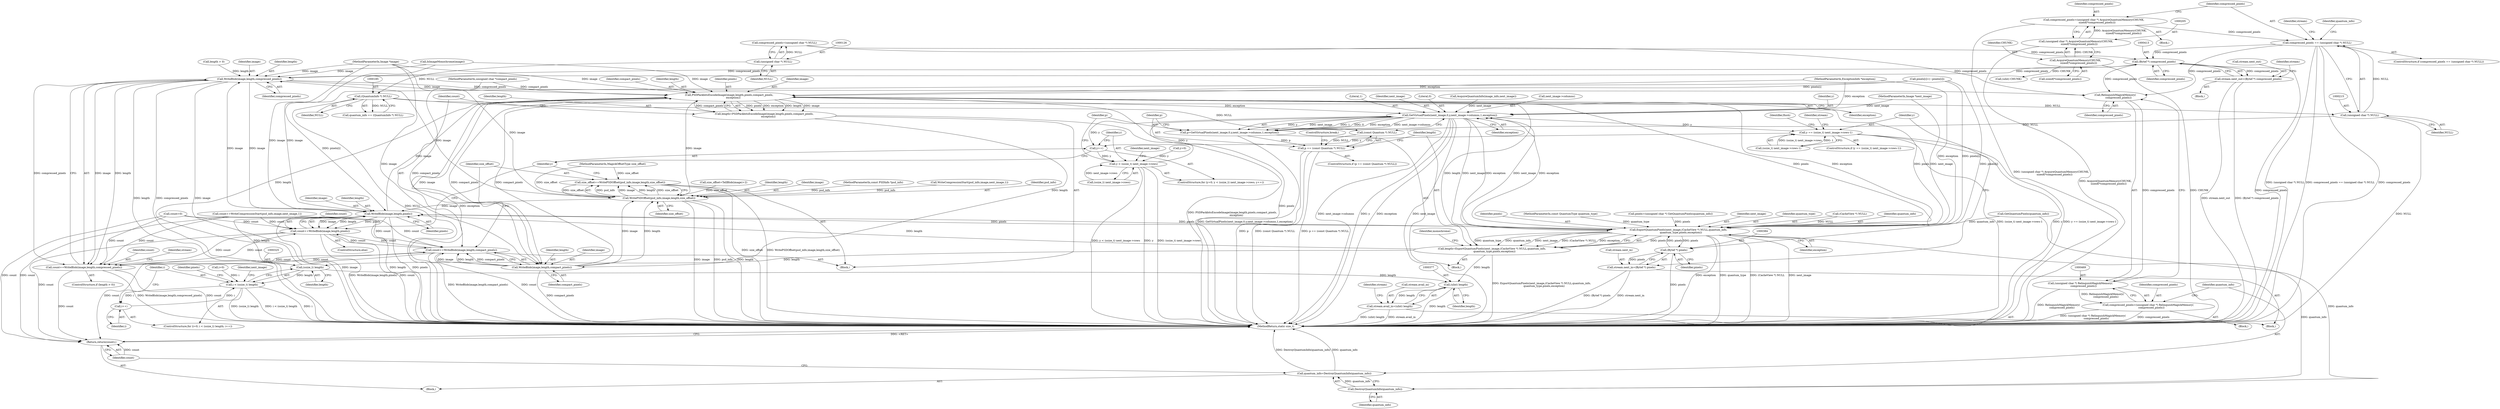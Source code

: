 digraph "0_ImageMagick_91cc3f36f2ccbd485a0456bab9aebe63b635da88@pointer" {
"1000212" [label="(Call,compressed_pixels == (unsigned char *) NULL)"];
"1000202" [label="(Call,compressed_pixels=(unsigned char *) AcquireQuantumMemory(CHUNK,\n        sizeof(*compressed_pixels)))"];
"1000204" [label="(Call,(unsigned char *) AcquireQuantumMemory(CHUNK,\n        sizeof(*compressed_pixels)))"];
"1000206" [label="(Call,AcquireQuantumMemory(CHUNK,\n        sizeof(*compressed_pixels)))"];
"1000214" [label="(Call,(unsigned char *) NULL)"];
"1000184" [label="(Call,(QuantumInfo *) NULL)"];
"1000125" [label="(Call,(unsigned char *) NULL)"];
"1000412" [label="(Call,(Bytef *) compressed_pixels)"];
"1000408" [label="(Call,stream.next_out=(Bytef *) compressed_pixels)"];
"1000438" [label="(Call,WriteBlob(image,length,compressed_pixels))"];
"1000345" [label="(Call,PSDPackbitsEncodeImage(image,length,pixels,compact_pixels,\n          exception))"];
"1000287" [label="(Call,GetVirtualPixels(next_image,0,y,next_image->columns,1,exception))"];
"1000282" [label="(Call,y++)"];
"1000275" [label="(Call,y < (ssize_t) next_image->rows)"];
"1000285" [label="(Call,p=GetVirtualPixels(next_image,0,y,next_image->columns,1,exception))"];
"1000297" [label="(Call,p == (const Quantum *) NULL)"];
"1000305" [label="(Call,ExportQuantumPixels(next_image,(CacheView *) NULL,quantum_info,\n      quantum_type,pixels,exception))"];
"1000303" [label="(Call,length=ExportQuantumPixels(next_image,(CacheView *) NULL,quantum_info,\n      quantum_type,pixels,exception))"];
"1000324" [label="(Call,(ssize_t) length)"];
"1000322" [label="(Call,i < (ssize_t) length)"];
"1000327" [label="(Call,i++)"];
"1000376" [label="(Call,(uInt) length)"];
"1000372" [label="(Call,stream.avail_in=(uInt) length)"];
"1000450" [label="(Call,WriteBlob(image,length,pixels))"];
"1000448" [label="(Call,count+=WriteBlob(image,length,pixels))"];
"1000351" [label="(Call,count+=WriteBlob(image,length,compact_pixels))"];
"1000436" [label="(Call,count+=WriteBlob(image,length,compressed_pixels))"];
"1000476" [label="(Return,return(count);)"];
"1000383" [label="(Call,(Bytef *) pixels)"];
"1000379" [label="(Call,stream.next_in=(Bytef *) pixels)"];
"1000474" [label="(Call,DestroyQuantumInfo(quantum_info))"];
"1000472" [label="(Call,quantum_info=DestroyQuantumInfo(quantum_info))"];
"1000387" [label="(Call,y == (ssize_t) next_image->rows-1)"];
"1000343" [label="(Call,length=PSDPackbitsEncodeImage(image,length,pixels,compact_pixels,\n          exception))"];
"1000353" [label="(Call,WriteBlob(image,length,compact_pixels))"];
"1000359" [label="(Call,WritePSDOffset(psd_info,image,length,size_offset))"];
"1000357" [label="(Call,size_offset+=WritePSDOffset(psd_info,image,length,size_offset))"];
"1000470" [label="(Call,RelinquishMagickMemory(\n        compressed_pixels))"];
"1000468" [label="(Call,(unsigned char *) RelinquishMagickMemory(\n        compressed_pixels))"];
"1000466" [label="(Call,compressed_pixels=(unsigned char *) RelinquishMagickMemory(\n        compressed_pixels))"];
"1000283" [label="(Identifier,y)"];
"1000204" [label="(Call,(unsigned char *) AcquireQuantumMemory(CHUNK,\n        sizeof(*compressed_pixels)))"];
"1000400" [label="(Block,)"];
"1000438" [label="(Call,WriteBlob(image,length,compressed_pixels))"];
"1000385" [label="(Identifier,pixels)"];
"1000388" [label="(Identifier,y)"];
"1000226" [label="(Identifier,stream)"];
"1000359" [label="(Call,WritePSDOffset(psd_info,image,length,size_offset))"];
"1000275" [label="(Call,y < (ssize_t) next_image->rows)"];
"1000277" [label="(Call,(ssize_t) next_image->rows)"];
"1000203" [label="(Identifier,compressed_pixels)"];
"1000386" [label="(ControlStructure,if (y == (ssize_t) next_image->rows-1))"];
"1000357" [label="(Call,size_offset+=WritePSDOffset(psd_info,image,length,size_offset))"];
"1000272" [label="(Call,y=0)"];
"1000127" [label="(Identifier,NULL)"];
"1000472" [label="(Call,quantum_info=DestroyQuantumInfo(quantum_info))"];
"1000201" [label="(Block,)"];
"1000302" [label="(ControlStructure,break;)"];
"1000213" [label="(Identifier,compressed_pixels)"];
"1000405" [label="(Call,(uInt) CHUNK)"];
"1000432" [label="(ControlStructure,if (length > 0))"];
"1000473" [label="(Identifier,quantum_info)"];
"1000139" [label="(Call,size_offset=TellBlob(image)+2)"];
"1000371" [label="(Block,)"];
"1000298" [label="(Identifier,p)"];
"1000362" [label="(Identifier,length)"];
"1000297" [label="(Call,p == (const Quantum *) NULL)"];
"1000450" [label="(Call,WriteBlob(image,length,pixels))"];
"1000312" [label="(Identifier,pixels)"];
"1000109" [label="(MethodParameterIn,ExceptionInfo *exception)"];
"1000470" [label="(Call,RelinquishMagickMemory(\n        compressed_pixels))"];
"1000355" [label="(Identifier,length)"];
"1000322" [label="(Call,i < (ssize_t) length)"];
"1000316" [label="(Identifier,monochrome)"];
"1000131" [label="(Call,count=0)"];
"1000339" [label="(Identifier,next_image)"];
"1000460" [label="(Block,)"];
"1000361" [label="(Identifier,image)"];
"1000299" [label="(Call,(const Quantum *) NULL)"];
"1000329" [label="(Call,pixels[i]=(~pixels[i]))"];
"1000324" [label="(Call,(ssize_t) length)"];
"1000123" [label="(Call,compressed_pixels=(unsigned char *) NULL)"];
"1000286" [label="(Identifier,p)"];
"1000212" [label="(Call,compressed_pixels == (unsigned char *) NULL)"];
"1000433" [label="(Call,length > 0)"];
"1000381" [label="(Identifier,stream)"];
"1000439" [label="(Identifier,image)"];
"1000105" [label="(MethodParameterIn,const QuantumType quantum_type)"];
"1000327" [label="(Call,i++)"];
"1000419" [label="(Identifier,stream)"];
"1000345" [label="(Call,PSDPackbitsEncodeImage(image,length,pixels,compact_pixels,\n          exception))"];
"1000189" [label="(Call,pixels=(unsigned char *) GetQuantumPixels(quantum_info))"];
"1000376" [label="(Call,(uInt) length)"];
"1000107" [label="(MethodParameterIn,MagickOffsetType size_offset)"];
"1000387" [label="(Call,y == (ssize_t) next_image->rows-1)"];
"1000306" [label="(Identifier,next_image)"];
"1000284" [label="(Block,)"];
"1000326" [label="(Identifier,length)"];
"1000323" [label="(Identifier,i)"];
"1000282" [label="(Call,y++)"];
"1000352" [label="(Identifier,count)"];
"1000437" [label="(Identifier,count)"];
"1000350" [label="(Identifier,exception)"];
"1000287" [label="(Call,GetVirtualPixels(next_image,0,y,next_image->columns,1,exception))"];
"1000303" [label="(Call,length=ExportQuantumPixels(next_image,(CacheView *) NULL,quantum_info,\n      quantum_type,pixels,exception))"];
"1000412" [label="(Call,(Bytef *) compressed_pixels)"];
"1000448" [label="(Call,count+=WriteBlob(image,length,pixels))"];
"1000305" [label="(Call,ExportQuantumPixels(next_image,(CacheView *) NULL,quantum_info,\n      quantum_type,pixels,exception))"];
"1000216" [label="(Identifier,NULL)"];
"1000474" [label="(Call,DestroyQuantumInfo(quantum_info))"];
"1000444" [label="(Identifier,stream)"];
"1000451" [label="(Identifier,image)"];
"1000104" [label="(MethodParameterIn,Image *next_image)"];
"1000379" [label="(Call,stream.next_in=(Bytef *) pixels)"];
"1000452" [label="(Identifier,length)"];
"1000440" [label="(Identifier,length)"];
"1000409" [label="(Call,stream.next_out)"];
"1000285" [label="(Call,p=GetVirtualPixels(next_image,0,y,next_image->columns,1,exception))"];
"1000291" [label="(Call,next_image->columns)"];
"1000476" [label="(Return,return(count);)"];
"1000186" [label="(Identifier,NULL)"];
"1000184" [label="(Call,(QuantumInfo *) NULL)"];
"1000343" [label="(Call,length=PSDPackbitsEncodeImage(image,length,pixels,compact_pixels,\n          exception))"];
"1000383" [label="(Call,(Bytef *) pixels)"];
"1000342" [label="(Block,)"];
"1000380" [label="(Call,stream.next_in)"];
"1000447" [label="(ControlStructure,else)"];
"1000110" [label="(Block,)"];
"1000441" [label="(Identifier,compressed_pixels)"];
"1000211" [label="(ControlStructure,if (compressed_pixels == (unsigned char *) NULL))"];
"1000344" [label="(Identifier,length)"];
"1000475" [label="(Identifier,quantum_info)"];
"1000468" [label="(Call,(unsigned char *) RelinquishMagickMemory(\n        compressed_pixels))"];
"1000318" [label="(ControlStructure,for (i=0; i < (ssize_t) length; i++))"];
"1000363" [label="(Identifier,size_offset)"];
"1000478" [label="(MethodReturn,static size_t)"];
"1000290" [label="(Identifier,y)"];
"1000351" [label="(Call,count+=WriteBlob(image,length,compact_pixels))"];
"1000101" [label="(MethodParameterIn,const PSDInfo *psd_info)"];
"1000346" [label="(Identifier,image)"];
"1000349" [label="(Identifier,compact_pixels)"];
"1000271" [label="(ControlStructure,for (y=0; y < (ssize_t) next_image->rows; y++))"];
"1000304" [label="(Identifier,length)"];
"1000467" [label="(Identifier,compressed_pixels)"];
"1000147" [label="(Call,WriteCompressionStart(psd_info,image,next_image,1))"];
"1000193" [label="(Call,GetQuantumPixels(quantum_info))"];
"1000449" [label="(Identifier,count)"];
"1000471" [label="(Identifier,compressed_pixels)"];
"1000276" [label="(Identifier,y)"];
"1000207" [label="(Identifier,CHUNK)"];
"1000347" [label="(Identifier,length)"];
"1000414" [label="(Identifier,compressed_pixels)"];
"1000294" [label="(Literal,1)"];
"1000288" [label="(Identifier,next_image)"];
"1000289" [label="(Literal,0)"];
"1000378" [label="(Identifier,length)"];
"1000477" [label="(Identifier,count)"];
"1000348" [label="(Identifier,pixels)"];
"1000372" [label="(Call,stream.avail_in=(uInt) length)"];
"1000436" [label="(Call,count+=WriteBlob(image,length,compressed_pixels))"];
"1000313" [label="(Identifier,exception)"];
"1000389" [label="(Call,(ssize_t) next_image->rows-1)"];
"1000295" [label="(Identifier,exception)"];
"1000296" [label="(ControlStructure,if (p == (const Quantum *) NULL))"];
"1000125" [label="(Call,(unsigned char *) NULL)"];
"1000354" [label="(Identifier,image)"];
"1000182" [label="(Call,quantum_info == (QuantumInfo *) NULL)"];
"1000453" [label="(Identifier,pixels)"];
"1000219" [label="(Identifier,quantum_info)"];
"1000145" [label="(Call,count+=WriteCompressionStart(psd_info,image,next_image,1))"];
"1000408" [label="(Call,stream.next_out=(Bytef *) compressed_pixels)"];
"1000214" [label="(Call,(unsigned char *) NULL)"];
"1000311" [label="(Identifier,quantum_type)"];
"1000178" [label="(Call,AcquireQuantumInfo(image_info,next_image))"];
"1000457" [label="(Identifier,next_image)"];
"1000397" [label="(Identifier,flush)"];
"1000328" [label="(Identifier,i)"];
"1000466" [label="(Call,compressed_pixels=(unsigned char *) RelinquishMagickMemory(\n        compressed_pixels))"];
"1000103" [label="(MethodParameterIn,Image *image)"];
"1000106" [label="(MethodParameterIn,unsigned char *compact_pixels)"];
"1000356" [label="(Identifier,compact_pixels)"];
"1000358" [label="(Identifier,size_offset)"];
"1000373" [label="(Call,stream.avail_in)"];
"1000206" [label="(Call,AcquireQuantumMemory(CHUNK,\n        sizeof(*compressed_pixels)))"];
"1000331" [label="(Identifier,pixels)"];
"1000319" [label="(Call,i=0)"];
"1000360" [label="(Identifier,psd_info)"];
"1000208" [label="(Call,sizeof(*compressed_pixels))"];
"1000353" [label="(Call,WriteBlob(image,length,compact_pixels))"];
"1000307" [label="(Call,(CacheView *) NULL)"];
"1000202" [label="(Call,compressed_pixels=(unsigned char *) AcquireQuantumMemory(CHUNK,\n        sizeof(*compressed_pixels)))"];
"1000167" [label="(Call,IsImageMonochrome(image))"];
"1000403" [label="(Identifier,stream)"];
"1000310" [label="(Identifier,quantum_info)"];
"1000212" -> "1000211"  [label="AST: "];
"1000212" -> "1000214"  [label="CFG: "];
"1000213" -> "1000212"  [label="AST: "];
"1000214" -> "1000212"  [label="AST: "];
"1000219" -> "1000212"  [label="CFG: "];
"1000226" -> "1000212"  [label="CFG: "];
"1000212" -> "1000478"  [label="DDG: (unsigned char *) NULL"];
"1000212" -> "1000478"  [label="DDG: compressed_pixels == (unsigned char *) NULL"];
"1000212" -> "1000478"  [label="DDG: compressed_pixels"];
"1000202" -> "1000212"  [label="DDG: compressed_pixels"];
"1000214" -> "1000212"  [label="DDG: NULL"];
"1000212" -> "1000412"  [label="DDG: compressed_pixels"];
"1000212" -> "1000470"  [label="DDG: compressed_pixels"];
"1000202" -> "1000201"  [label="AST: "];
"1000202" -> "1000204"  [label="CFG: "];
"1000203" -> "1000202"  [label="AST: "];
"1000204" -> "1000202"  [label="AST: "];
"1000213" -> "1000202"  [label="CFG: "];
"1000202" -> "1000478"  [label="DDG: (unsigned char *) AcquireQuantumMemory(CHUNK,\n        sizeof(*compressed_pixels))"];
"1000204" -> "1000202"  [label="DDG: AcquireQuantumMemory(CHUNK,\n        sizeof(*compressed_pixels))"];
"1000204" -> "1000206"  [label="CFG: "];
"1000205" -> "1000204"  [label="AST: "];
"1000206" -> "1000204"  [label="AST: "];
"1000204" -> "1000478"  [label="DDG: AcquireQuantumMemory(CHUNK,\n        sizeof(*compressed_pixels))"];
"1000206" -> "1000204"  [label="DDG: CHUNK"];
"1000206" -> "1000208"  [label="CFG: "];
"1000207" -> "1000206"  [label="AST: "];
"1000208" -> "1000206"  [label="AST: "];
"1000206" -> "1000478"  [label="DDG: CHUNK"];
"1000206" -> "1000405"  [label="DDG: CHUNK"];
"1000214" -> "1000216"  [label="CFG: "];
"1000215" -> "1000214"  [label="AST: "];
"1000216" -> "1000214"  [label="AST: "];
"1000214" -> "1000478"  [label="DDG: NULL"];
"1000184" -> "1000214"  [label="DDG: NULL"];
"1000214" -> "1000299"  [label="DDG: NULL"];
"1000184" -> "1000182"  [label="AST: "];
"1000184" -> "1000186"  [label="CFG: "];
"1000185" -> "1000184"  [label="AST: "];
"1000186" -> "1000184"  [label="AST: "];
"1000182" -> "1000184"  [label="CFG: "];
"1000184" -> "1000478"  [label="DDG: NULL"];
"1000184" -> "1000182"  [label="DDG: NULL"];
"1000125" -> "1000184"  [label="DDG: NULL"];
"1000184" -> "1000299"  [label="DDG: NULL"];
"1000125" -> "1000123"  [label="AST: "];
"1000125" -> "1000127"  [label="CFG: "];
"1000126" -> "1000125"  [label="AST: "];
"1000127" -> "1000125"  [label="AST: "];
"1000123" -> "1000125"  [label="CFG: "];
"1000125" -> "1000123"  [label="DDG: NULL"];
"1000412" -> "1000408"  [label="AST: "];
"1000412" -> "1000414"  [label="CFG: "];
"1000413" -> "1000412"  [label="AST: "];
"1000414" -> "1000412"  [label="AST: "];
"1000408" -> "1000412"  [label="CFG: "];
"1000412" -> "1000478"  [label="DDG: compressed_pixels"];
"1000412" -> "1000408"  [label="DDG: compressed_pixels"];
"1000438" -> "1000412"  [label="DDG: compressed_pixels"];
"1000123" -> "1000412"  [label="DDG: compressed_pixels"];
"1000412" -> "1000438"  [label="DDG: compressed_pixels"];
"1000412" -> "1000470"  [label="DDG: compressed_pixels"];
"1000408" -> "1000400"  [label="AST: "];
"1000409" -> "1000408"  [label="AST: "];
"1000419" -> "1000408"  [label="CFG: "];
"1000408" -> "1000478"  [label="DDG: stream.next_out"];
"1000408" -> "1000478"  [label="DDG: (Bytef *) compressed_pixels"];
"1000438" -> "1000436"  [label="AST: "];
"1000438" -> "1000441"  [label="CFG: "];
"1000439" -> "1000438"  [label="AST: "];
"1000440" -> "1000438"  [label="AST: "];
"1000441" -> "1000438"  [label="AST: "];
"1000436" -> "1000438"  [label="CFG: "];
"1000438" -> "1000478"  [label="DDG: length"];
"1000438" -> "1000478"  [label="DDG: compressed_pixels"];
"1000438" -> "1000478"  [label="DDG: image"];
"1000438" -> "1000345"  [label="DDG: image"];
"1000438" -> "1000436"  [label="DDG: image"];
"1000438" -> "1000436"  [label="DDG: length"];
"1000438" -> "1000436"  [label="DDG: compressed_pixels"];
"1000167" -> "1000438"  [label="DDG: image"];
"1000359" -> "1000438"  [label="DDG: image"];
"1000450" -> "1000438"  [label="DDG: image"];
"1000103" -> "1000438"  [label="DDG: image"];
"1000433" -> "1000438"  [label="DDG: length"];
"1000438" -> "1000450"  [label="DDG: image"];
"1000438" -> "1000470"  [label="DDG: compressed_pixels"];
"1000345" -> "1000343"  [label="AST: "];
"1000345" -> "1000350"  [label="CFG: "];
"1000346" -> "1000345"  [label="AST: "];
"1000347" -> "1000345"  [label="AST: "];
"1000348" -> "1000345"  [label="AST: "];
"1000349" -> "1000345"  [label="AST: "];
"1000350" -> "1000345"  [label="AST: "];
"1000343" -> "1000345"  [label="CFG: "];
"1000345" -> "1000478"  [label="DDG: pixels"];
"1000345" -> "1000478"  [label="DDG: exception"];
"1000345" -> "1000287"  [label="DDG: exception"];
"1000345" -> "1000305"  [label="DDG: pixels"];
"1000345" -> "1000343"  [label="DDG: pixels"];
"1000345" -> "1000343"  [label="DDG: exception"];
"1000345" -> "1000343"  [label="DDG: length"];
"1000345" -> "1000343"  [label="DDG: image"];
"1000345" -> "1000343"  [label="DDG: compact_pixels"];
"1000167" -> "1000345"  [label="DDG: image"];
"1000359" -> "1000345"  [label="DDG: image"];
"1000450" -> "1000345"  [label="DDG: image"];
"1000103" -> "1000345"  [label="DDG: image"];
"1000324" -> "1000345"  [label="DDG: length"];
"1000303" -> "1000345"  [label="DDG: length"];
"1000305" -> "1000345"  [label="DDG: pixels"];
"1000305" -> "1000345"  [label="DDG: exception"];
"1000329" -> "1000345"  [label="DDG: pixels[i]"];
"1000353" -> "1000345"  [label="DDG: compact_pixels"];
"1000106" -> "1000345"  [label="DDG: compact_pixels"];
"1000109" -> "1000345"  [label="DDG: exception"];
"1000345" -> "1000353"  [label="DDG: image"];
"1000345" -> "1000353"  [label="DDG: compact_pixels"];
"1000287" -> "1000285"  [label="AST: "];
"1000287" -> "1000295"  [label="CFG: "];
"1000288" -> "1000287"  [label="AST: "];
"1000289" -> "1000287"  [label="AST: "];
"1000290" -> "1000287"  [label="AST: "];
"1000291" -> "1000287"  [label="AST: "];
"1000294" -> "1000287"  [label="AST: "];
"1000295" -> "1000287"  [label="AST: "];
"1000285" -> "1000287"  [label="CFG: "];
"1000287" -> "1000478"  [label="DDG: next_image->columns"];
"1000287" -> "1000478"  [label="DDG: y"];
"1000287" -> "1000478"  [label="DDG: exception"];
"1000287" -> "1000478"  [label="DDG: next_image"];
"1000287" -> "1000282"  [label="DDG: y"];
"1000287" -> "1000285"  [label="DDG: y"];
"1000287" -> "1000285"  [label="DDG: next_image"];
"1000287" -> "1000285"  [label="DDG: 1"];
"1000287" -> "1000285"  [label="DDG: 0"];
"1000287" -> "1000285"  [label="DDG: exception"];
"1000287" -> "1000285"  [label="DDG: next_image->columns"];
"1000178" -> "1000287"  [label="DDG: next_image"];
"1000305" -> "1000287"  [label="DDG: next_image"];
"1000305" -> "1000287"  [label="DDG: exception"];
"1000104" -> "1000287"  [label="DDG: next_image"];
"1000275" -> "1000287"  [label="DDG: y"];
"1000109" -> "1000287"  [label="DDG: exception"];
"1000287" -> "1000305"  [label="DDG: next_image"];
"1000287" -> "1000305"  [label="DDG: exception"];
"1000287" -> "1000387"  [label="DDG: y"];
"1000282" -> "1000271"  [label="AST: "];
"1000282" -> "1000283"  [label="CFG: "];
"1000283" -> "1000282"  [label="AST: "];
"1000276" -> "1000282"  [label="CFG: "];
"1000282" -> "1000275"  [label="DDG: y"];
"1000387" -> "1000282"  [label="DDG: y"];
"1000275" -> "1000271"  [label="AST: "];
"1000275" -> "1000277"  [label="CFG: "];
"1000276" -> "1000275"  [label="AST: "];
"1000277" -> "1000275"  [label="AST: "];
"1000286" -> "1000275"  [label="CFG: "];
"1000457" -> "1000275"  [label="CFG: "];
"1000275" -> "1000478"  [label="DDG: y < (ssize_t) next_image->rows"];
"1000275" -> "1000478"  [label="DDG: y"];
"1000275" -> "1000478"  [label="DDG: (ssize_t) next_image->rows"];
"1000272" -> "1000275"  [label="DDG: y"];
"1000277" -> "1000275"  [label="DDG: next_image->rows"];
"1000285" -> "1000284"  [label="AST: "];
"1000286" -> "1000285"  [label="AST: "];
"1000298" -> "1000285"  [label="CFG: "];
"1000285" -> "1000478"  [label="DDG: GetVirtualPixels(next_image,0,y,next_image->columns,1,exception)"];
"1000285" -> "1000297"  [label="DDG: p"];
"1000297" -> "1000296"  [label="AST: "];
"1000297" -> "1000299"  [label="CFG: "];
"1000298" -> "1000297"  [label="AST: "];
"1000299" -> "1000297"  [label="AST: "];
"1000302" -> "1000297"  [label="CFG: "];
"1000304" -> "1000297"  [label="CFG: "];
"1000297" -> "1000478"  [label="DDG: p"];
"1000297" -> "1000478"  [label="DDG: (const Quantum *) NULL"];
"1000297" -> "1000478"  [label="DDG: p == (const Quantum *) NULL"];
"1000299" -> "1000297"  [label="DDG: NULL"];
"1000305" -> "1000303"  [label="AST: "];
"1000305" -> "1000313"  [label="CFG: "];
"1000306" -> "1000305"  [label="AST: "];
"1000307" -> "1000305"  [label="AST: "];
"1000310" -> "1000305"  [label="AST: "];
"1000311" -> "1000305"  [label="AST: "];
"1000312" -> "1000305"  [label="AST: "];
"1000313" -> "1000305"  [label="AST: "];
"1000303" -> "1000305"  [label="CFG: "];
"1000305" -> "1000478"  [label="DDG: exception"];
"1000305" -> "1000478"  [label="DDG: quantum_type"];
"1000305" -> "1000478"  [label="DDG: (CacheView *) NULL"];
"1000305" -> "1000478"  [label="DDG: next_image"];
"1000305" -> "1000303"  [label="DDG: pixels"];
"1000305" -> "1000303"  [label="DDG: quantum_type"];
"1000305" -> "1000303"  [label="DDG: quantum_info"];
"1000305" -> "1000303"  [label="DDG: next_image"];
"1000305" -> "1000303"  [label="DDG: (CacheView *) NULL"];
"1000305" -> "1000303"  [label="DDG: exception"];
"1000104" -> "1000305"  [label="DDG: next_image"];
"1000307" -> "1000305"  [label="DDG: NULL"];
"1000193" -> "1000305"  [label="DDG: quantum_info"];
"1000105" -> "1000305"  [label="DDG: quantum_type"];
"1000189" -> "1000305"  [label="DDG: pixels"];
"1000329" -> "1000305"  [label="DDG: pixels[i]"];
"1000450" -> "1000305"  [label="DDG: pixels"];
"1000383" -> "1000305"  [label="DDG: pixels"];
"1000109" -> "1000305"  [label="DDG: exception"];
"1000305" -> "1000383"  [label="DDG: pixels"];
"1000305" -> "1000450"  [label="DDG: pixels"];
"1000305" -> "1000474"  [label="DDG: quantum_info"];
"1000303" -> "1000284"  [label="AST: "];
"1000304" -> "1000303"  [label="AST: "];
"1000316" -> "1000303"  [label="CFG: "];
"1000303" -> "1000478"  [label="DDG: ExportQuantumPixels(next_image,(CacheView *) NULL,quantum_info,\n      quantum_type,pixels,exception)"];
"1000303" -> "1000324"  [label="DDG: length"];
"1000303" -> "1000376"  [label="DDG: length"];
"1000303" -> "1000450"  [label="DDG: length"];
"1000324" -> "1000322"  [label="AST: "];
"1000324" -> "1000326"  [label="CFG: "];
"1000325" -> "1000324"  [label="AST: "];
"1000326" -> "1000324"  [label="AST: "];
"1000322" -> "1000324"  [label="CFG: "];
"1000324" -> "1000322"  [label="DDG: length"];
"1000324" -> "1000376"  [label="DDG: length"];
"1000324" -> "1000450"  [label="DDG: length"];
"1000322" -> "1000318"  [label="AST: "];
"1000323" -> "1000322"  [label="AST: "];
"1000331" -> "1000322"  [label="CFG: "];
"1000339" -> "1000322"  [label="CFG: "];
"1000322" -> "1000478"  [label="DDG: (ssize_t) length"];
"1000322" -> "1000478"  [label="DDG: i < (ssize_t) length"];
"1000322" -> "1000478"  [label="DDG: i"];
"1000327" -> "1000322"  [label="DDG: i"];
"1000319" -> "1000322"  [label="DDG: i"];
"1000322" -> "1000327"  [label="DDG: i"];
"1000327" -> "1000318"  [label="AST: "];
"1000327" -> "1000328"  [label="CFG: "];
"1000328" -> "1000327"  [label="AST: "];
"1000323" -> "1000327"  [label="CFG: "];
"1000376" -> "1000372"  [label="AST: "];
"1000376" -> "1000378"  [label="CFG: "];
"1000377" -> "1000376"  [label="AST: "];
"1000378" -> "1000376"  [label="AST: "];
"1000372" -> "1000376"  [label="CFG: "];
"1000376" -> "1000478"  [label="DDG: length"];
"1000376" -> "1000372"  [label="DDG: length"];
"1000372" -> "1000371"  [label="AST: "];
"1000373" -> "1000372"  [label="AST: "];
"1000381" -> "1000372"  [label="CFG: "];
"1000372" -> "1000478"  [label="DDG: (uInt) length"];
"1000372" -> "1000478"  [label="DDG: stream.avail_in"];
"1000450" -> "1000448"  [label="AST: "];
"1000450" -> "1000453"  [label="CFG: "];
"1000451" -> "1000450"  [label="AST: "];
"1000452" -> "1000450"  [label="AST: "];
"1000453" -> "1000450"  [label="AST: "];
"1000448" -> "1000450"  [label="CFG: "];
"1000450" -> "1000478"  [label="DDG: length"];
"1000450" -> "1000478"  [label="DDG: pixels"];
"1000450" -> "1000478"  [label="DDG: image"];
"1000450" -> "1000448"  [label="DDG: image"];
"1000450" -> "1000448"  [label="DDG: length"];
"1000450" -> "1000448"  [label="DDG: pixels"];
"1000167" -> "1000450"  [label="DDG: image"];
"1000359" -> "1000450"  [label="DDG: image"];
"1000103" -> "1000450"  [label="DDG: image"];
"1000329" -> "1000450"  [label="DDG: pixels[i]"];
"1000448" -> "1000447"  [label="AST: "];
"1000449" -> "1000448"  [label="AST: "];
"1000283" -> "1000448"  [label="CFG: "];
"1000448" -> "1000478"  [label="DDG: WriteBlob(image,length,pixels)"];
"1000448" -> "1000478"  [label="DDG: count"];
"1000448" -> "1000351"  [label="DDG: count"];
"1000448" -> "1000436"  [label="DDG: count"];
"1000436" -> "1000448"  [label="DDG: count"];
"1000131" -> "1000448"  [label="DDG: count"];
"1000351" -> "1000448"  [label="DDG: count"];
"1000145" -> "1000448"  [label="DDG: count"];
"1000448" -> "1000476"  [label="DDG: count"];
"1000351" -> "1000342"  [label="AST: "];
"1000351" -> "1000353"  [label="CFG: "];
"1000352" -> "1000351"  [label="AST: "];
"1000353" -> "1000351"  [label="AST: "];
"1000358" -> "1000351"  [label="CFG: "];
"1000351" -> "1000478"  [label="DDG: WriteBlob(image,length,compact_pixels)"];
"1000351" -> "1000478"  [label="DDG: count"];
"1000353" -> "1000351"  [label="DDG: image"];
"1000353" -> "1000351"  [label="DDG: length"];
"1000353" -> "1000351"  [label="DDG: compact_pixels"];
"1000436" -> "1000351"  [label="DDG: count"];
"1000131" -> "1000351"  [label="DDG: count"];
"1000145" -> "1000351"  [label="DDG: count"];
"1000351" -> "1000436"  [label="DDG: count"];
"1000351" -> "1000476"  [label="DDG: count"];
"1000436" -> "1000432"  [label="AST: "];
"1000437" -> "1000436"  [label="AST: "];
"1000444" -> "1000436"  [label="CFG: "];
"1000436" -> "1000478"  [label="DDG: count"];
"1000436" -> "1000478"  [label="DDG: WriteBlob(image,length,compressed_pixels)"];
"1000131" -> "1000436"  [label="DDG: count"];
"1000145" -> "1000436"  [label="DDG: count"];
"1000436" -> "1000476"  [label="DDG: count"];
"1000476" -> "1000110"  [label="AST: "];
"1000476" -> "1000477"  [label="CFG: "];
"1000477" -> "1000476"  [label="AST: "];
"1000478" -> "1000476"  [label="CFG: "];
"1000476" -> "1000478"  [label="DDG: <RET>"];
"1000477" -> "1000476"  [label="DDG: count"];
"1000131" -> "1000476"  [label="DDG: count"];
"1000145" -> "1000476"  [label="DDG: count"];
"1000383" -> "1000379"  [label="AST: "];
"1000383" -> "1000385"  [label="CFG: "];
"1000384" -> "1000383"  [label="AST: "];
"1000385" -> "1000383"  [label="AST: "];
"1000379" -> "1000383"  [label="CFG: "];
"1000383" -> "1000478"  [label="DDG: pixels"];
"1000383" -> "1000379"  [label="DDG: pixels"];
"1000329" -> "1000383"  [label="DDG: pixels[i]"];
"1000379" -> "1000371"  [label="AST: "];
"1000380" -> "1000379"  [label="AST: "];
"1000388" -> "1000379"  [label="CFG: "];
"1000379" -> "1000478"  [label="DDG: (Bytef *) pixels"];
"1000379" -> "1000478"  [label="DDG: stream.next_in"];
"1000474" -> "1000472"  [label="AST: "];
"1000474" -> "1000475"  [label="CFG: "];
"1000475" -> "1000474"  [label="AST: "];
"1000472" -> "1000474"  [label="CFG: "];
"1000474" -> "1000472"  [label="DDG: quantum_info"];
"1000193" -> "1000474"  [label="DDG: quantum_info"];
"1000472" -> "1000110"  [label="AST: "];
"1000473" -> "1000472"  [label="AST: "];
"1000477" -> "1000472"  [label="CFG: "];
"1000472" -> "1000478"  [label="DDG: DestroyQuantumInfo(quantum_info)"];
"1000472" -> "1000478"  [label="DDG: quantum_info"];
"1000387" -> "1000386"  [label="AST: "];
"1000387" -> "1000389"  [label="CFG: "];
"1000388" -> "1000387"  [label="AST: "];
"1000389" -> "1000387"  [label="AST: "];
"1000397" -> "1000387"  [label="CFG: "];
"1000403" -> "1000387"  [label="CFG: "];
"1000387" -> "1000478"  [label="DDG: (ssize_t) next_image->rows-1"];
"1000387" -> "1000478"  [label="DDG: y"];
"1000387" -> "1000478"  [label="DDG: y == (ssize_t) next_image->rows-1"];
"1000389" -> "1000387"  [label="DDG: (ssize_t) next_image->rows"];
"1000389" -> "1000387"  [label="DDG: 1"];
"1000343" -> "1000342"  [label="AST: "];
"1000344" -> "1000343"  [label="AST: "];
"1000352" -> "1000343"  [label="CFG: "];
"1000343" -> "1000478"  [label="DDG: PSDPackbitsEncodeImage(image,length,pixels,compact_pixels,\n          exception)"];
"1000343" -> "1000353"  [label="DDG: length"];
"1000353" -> "1000356"  [label="CFG: "];
"1000354" -> "1000353"  [label="AST: "];
"1000355" -> "1000353"  [label="AST: "];
"1000356" -> "1000353"  [label="AST: "];
"1000353" -> "1000478"  [label="DDG: compact_pixels"];
"1000103" -> "1000353"  [label="DDG: image"];
"1000106" -> "1000353"  [label="DDG: compact_pixels"];
"1000353" -> "1000359"  [label="DDG: image"];
"1000353" -> "1000359"  [label="DDG: length"];
"1000359" -> "1000357"  [label="AST: "];
"1000359" -> "1000363"  [label="CFG: "];
"1000360" -> "1000359"  [label="AST: "];
"1000361" -> "1000359"  [label="AST: "];
"1000362" -> "1000359"  [label="AST: "];
"1000363" -> "1000359"  [label="AST: "];
"1000357" -> "1000359"  [label="CFG: "];
"1000359" -> "1000478"  [label="DDG: image"];
"1000359" -> "1000478"  [label="DDG: psd_info"];
"1000359" -> "1000478"  [label="DDG: length"];
"1000359" -> "1000357"  [label="DDG: psd_info"];
"1000359" -> "1000357"  [label="DDG: image"];
"1000359" -> "1000357"  [label="DDG: length"];
"1000359" -> "1000357"  [label="DDG: size_offset"];
"1000147" -> "1000359"  [label="DDG: psd_info"];
"1000101" -> "1000359"  [label="DDG: psd_info"];
"1000103" -> "1000359"  [label="DDG: image"];
"1000139" -> "1000359"  [label="DDG: size_offset"];
"1000357" -> "1000359"  [label="DDG: size_offset"];
"1000107" -> "1000359"  [label="DDG: size_offset"];
"1000357" -> "1000342"  [label="AST: "];
"1000358" -> "1000357"  [label="AST: "];
"1000283" -> "1000357"  [label="CFG: "];
"1000357" -> "1000478"  [label="DDG: size_offset"];
"1000357" -> "1000478"  [label="DDG: WritePSDOffset(psd_info,image,length,size_offset)"];
"1000107" -> "1000357"  [label="DDG: size_offset"];
"1000470" -> "1000468"  [label="AST: "];
"1000470" -> "1000471"  [label="CFG: "];
"1000471" -> "1000470"  [label="AST: "];
"1000468" -> "1000470"  [label="CFG: "];
"1000470" -> "1000468"  [label="DDG: compressed_pixels"];
"1000123" -> "1000470"  [label="DDG: compressed_pixels"];
"1000468" -> "1000466"  [label="AST: "];
"1000469" -> "1000468"  [label="AST: "];
"1000466" -> "1000468"  [label="CFG: "];
"1000468" -> "1000478"  [label="DDG: RelinquishMagickMemory(\n        compressed_pixels)"];
"1000468" -> "1000466"  [label="DDG: RelinquishMagickMemory(\n        compressed_pixels)"];
"1000466" -> "1000460"  [label="AST: "];
"1000467" -> "1000466"  [label="AST: "];
"1000473" -> "1000466"  [label="CFG: "];
"1000466" -> "1000478"  [label="DDG: (unsigned char *) RelinquishMagickMemory(\n        compressed_pixels)"];
"1000466" -> "1000478"  [label="DDG: compressed_pixels"];
}
